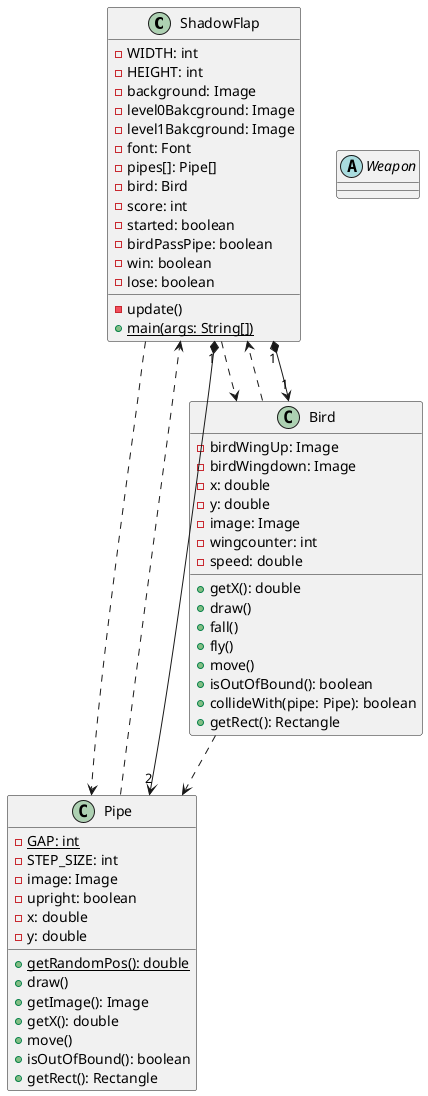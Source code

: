 @startuml
class ShadowFlap {
	- WIDTH: int
	- HEIGHT: int
	- background: Image
	- level0Bakcground: Image
	- level1Bakcground: Image
	- font: Font
	- pipes[]: Pipe[]
	- bird: Bird
	- score: int
	- started: boolean
	- birdPassPipe: boolean
	- win: boolean
	-lose: boolean

	- update()
	+ main(args: String[]) {static}
}
class Pipe {
    - GAP: int {static}
    - STEP_SIZE: int
	- image: Image
	- upright: boolean
	- x: double
	- y: double

	+ getRandomPos(): double {static}
	+ draw()
	+ getImage(): Image
	+ getX(): double
	+ move()
	+ isOutOfBound(): boolean
	+ getRect(): Rectangle
}
class Bird {
	- birdWingUp: Image
	- birdWingdown: Image
	- x: double
	- y: double
	- image: Image
	- wingcounter: int
	- speed: double

	+ getX(): double
	+ draw()
	+ fall()
	+ fly()
	+ move()
	+ isOutOfBound(): boolean
	+ collideWith(pipe: Pipe): boolean
	+ getRect(): Rectangle
}
abstract class Weapon {

}

ShadowFlap ..> Bird
ShadowFlap ..> Pipe
Bird ..> ShadowFlap
Pipe ..> ShadowFlap
Bird ..> Pipe
Pipe "2" <--* "1" ShadowFlap
Bird "1" <--* "1" ShadowFlap
@enduml

